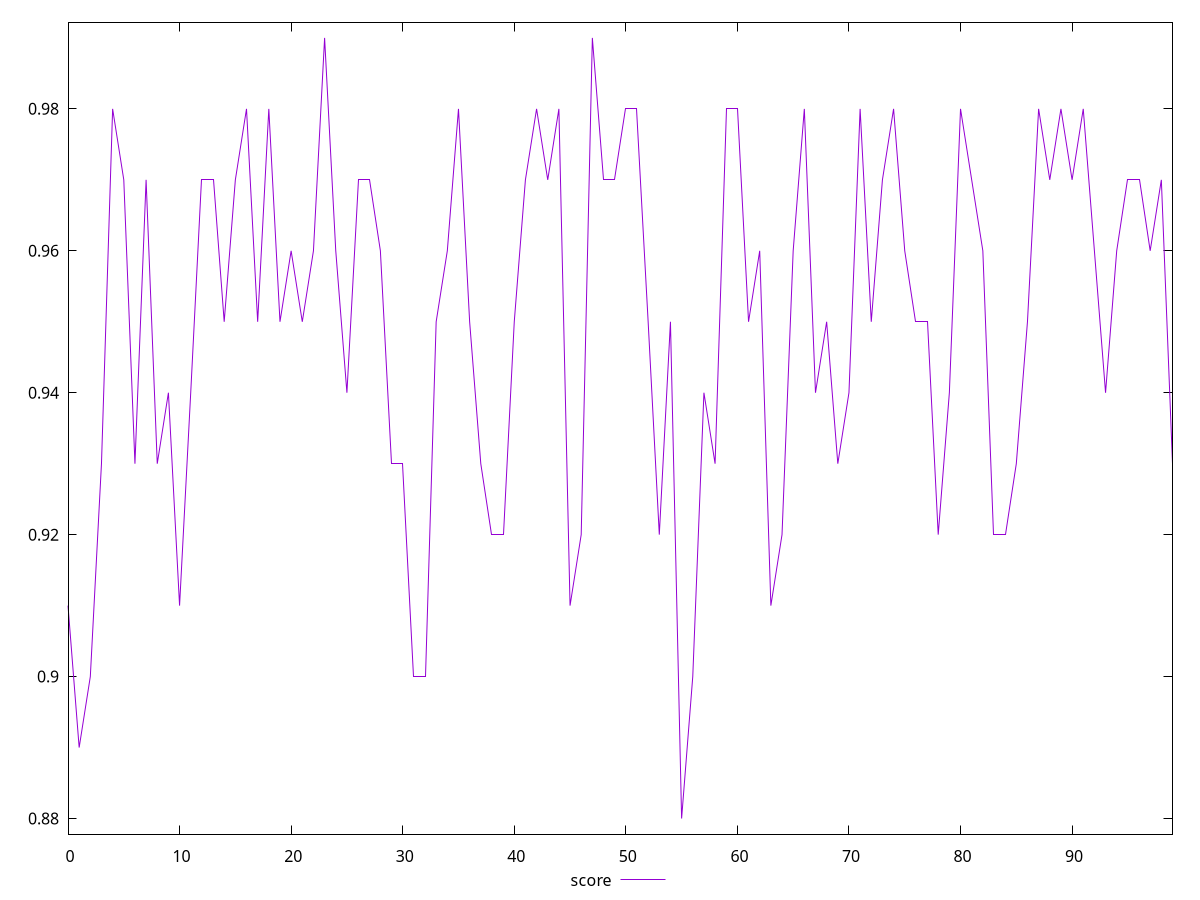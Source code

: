 reset

$score <<EOF
0 0.91
1 0.89
2 0.9
3 0.93
4 0.98
5 0.97
6 0.93
7 0.97
8 0.93
9 0.94
10 0.91
11 0.94
12 0.97
13 0.97
14 0.95
15 0.97
16 0.98
17 0.95
18 0.98
19 0.95
20 0.96
21 0.95
22 0.96
23 0.99
24 0.96
25 0.94
26 0.97
27 0.97
28 0.96
29 0.93
30 0.93
31 0.9
32 0.9
33 0.95
34 0.96
35 0.98
36 0.95
37 0.93
38 0.92
39 0.92
40 0.95
41 0.97
42 0.98
43 0.97
44 0.98
45 0.91
46 0.92
47 0.99
48 0.97
49 0.97
50 0.98
51 0.98
52 0.95
53 0.92
54 0.95
55 0.88
56 0.9
57 0.94
58 0.93
59 0.98
60 0.98
61 0.95
62 0.96
63 0.91
64 0.92
65 0.96
66 0.98
67 0.94
68 0.95
69 0.93
70 0.94
71 0.98
72 0.95
73 0.97
74 0.98
75 0.96
76 0.95
77 0.95
78 0.92
79 0.94
80 0.98
81 0.97
82 0.96
83 0.92
84 0.92
85 0.93
86 0.95
87 0.98
88 0.97
89 0.98
90 0.97
91 0.98
92 0.96
93 0.94
94 0.96
95 0.97
96 0.97
97 0.96
98 0.97
99 0.93
EOF

set key outside below
set xrange [0:99]
set yrange [0.8778:0.9922]
set trange [0.8778:0.9922]
set terminal svg size 640, 500 enhanced background rgb 'white'
set output "report_00017_2021-02-10T15-08-03.406Z/bootup-time/samples/pages/score/values.svg"

plot $score title "score" with line

reset
